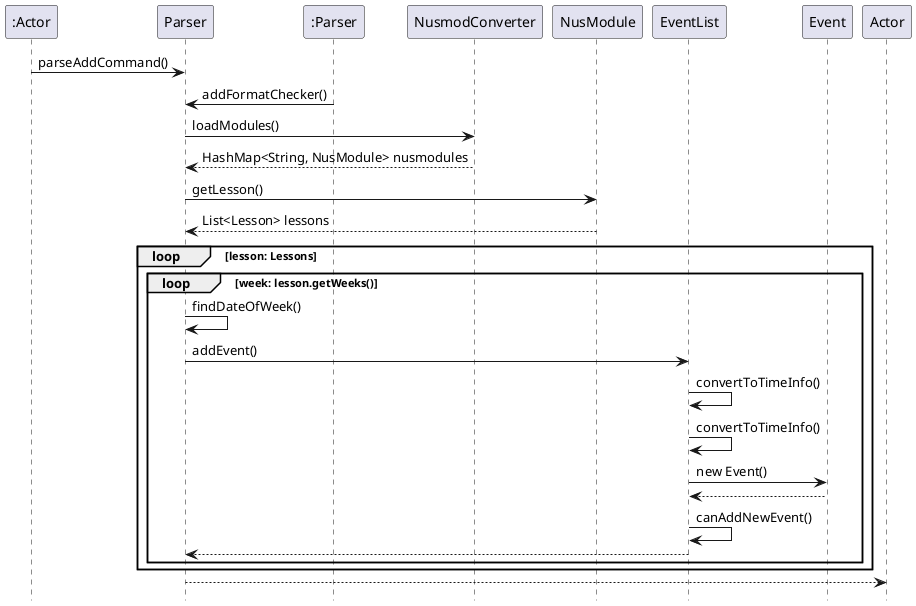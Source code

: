 @startuml
":Actor" -> Parser : parseAddCommand()
":Parser" -> Parser : addFormatChecker()
Parser -> NusmodConverter : loadModules()
NusmodConverter --> Parser : HashMap<String, NusModule> nusmodules
Parser -> NusModule : getLesson()
NusModule --> Parser : List<Lesson> lessons
loop lesson: Lessons
    loop week: lesson.getWeeks()
        Parser -> Parser : findDateOfWeek()
        Parser -> EventList : addEvent()
        EventList -> EventList : convertToTimeInfo()
        EventList -> EventList : convertToTimeInfo()
        EventList -> Event : new Event()
        Event  --> EventList
        EventList -> EventList : canAddNewEvent()
        EventList --> Parser
    end
end
Parser --> Actor
hide footbox
@enduml